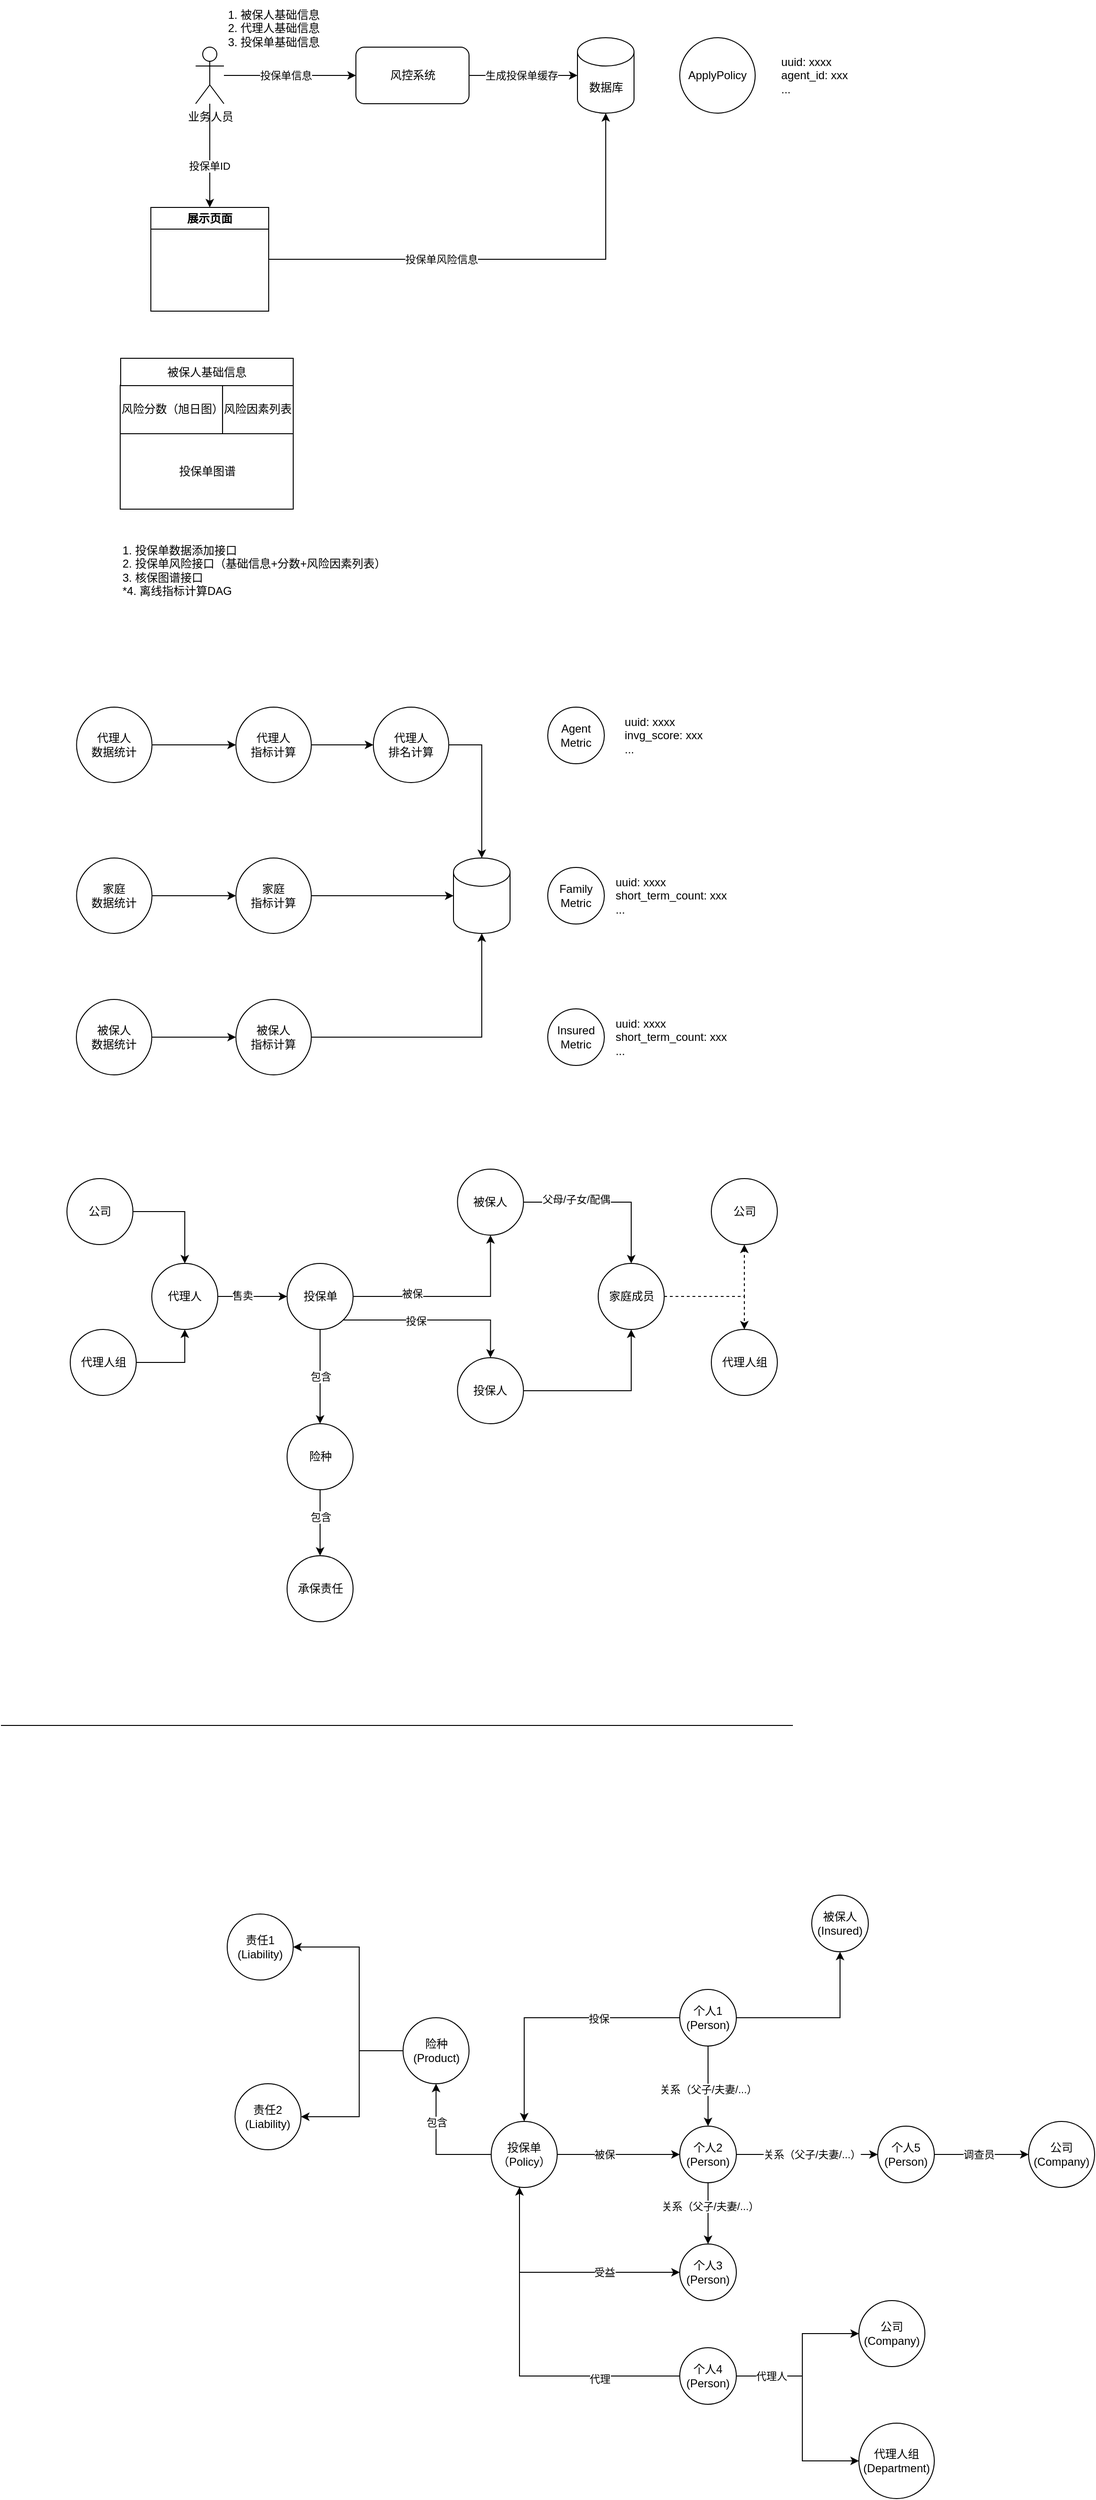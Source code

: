 <mxfile version="22.1.0" type="github">
  <diagram name="Page-1" id="D61PyfcK58h0UPg5Ae6O">
    <mxGraphModel dx="2074" dy="2250" grid="1" gridSize="10" guides="1" tooltips="1" connect="1" arrows="1" fold="1" page="1" pageScale="1" pageWidth="850" pageHeight="1100" math="0" shadow="0">
      <root>
        <mxCell id="0" />
        <mxCell id="1" parent="0" />
        <mxCell id="CutPcQzICrdOBgq3EssP-4" style="edgeStyle=orthogonalEdgeStyle;rounded=0;orthogonalLoop=1;jettySize=auto;html=1;" parent="1" source="CutPcQzICrdOBgq3EssP-1" target="CutPcQzICrdOBgq3EssP-2" edge="1">
          <mxGeometry relative="1" as="geometry" />
        </mxCell>
        <mxCell id="CutPcQzICrdOBgq3EssP-6" value="投保单信息" style="edgeLabel;html=1;align=center;verticalAlign=middle;resizable=0;points=[];" parent="CutPcQzICrdOBgq3EssP-4" vertex="1" connectable="0">
          <mxGeometry x="-0.329" relative="1" as="geometry">
            <mxPoint x="18" as="offset" />
          </mxGeometry>
        </mxCell>
        <mxCell id="CutPcQzICrdOBgq3EssP-11" style="edgeStyle=orthogonalEdgeStyle;rounded=0;orthogonalLoop=1;jettySize=auto;html=1;" parent="1" source="CutPcQzICrdOBgq3EssP-1" target="CutPcQzICrdOBgq3EssP-9" edge="1">
          <mxGeometry relative="1" as="geometry" />
        </mxCell>
        <mxCell id="CutPcQzICrdOBgq3EssP-13" value="投保单ID" style="edgeLabel;html=1;align=center;verticalAlign=middle;resizable=0;points=[];" parent="CutPcQzICrdOBgq3EssP-11" vertex="1" connectable="0">
          <mxGeometry x="0.173" y="-1" relative="1" as="geometry">
            <mxPoint y="1" as="offset" />
          </mxGeometry>
        </mxCell>
        <mxCell id="CutPcQzICrdOBgq3EssP-1" value="业务人员" style="shape=umlActor;verticalLabelPosition=bottom;verticalAlign=top;html=1;outlineConnect=0;" parent="1" vertex="1">
          <mxGeometry x="216.5" y="-960" width="30" height="60" as="geometry" />
        </mxCell>
        <mxCell id="CutPcQzICrdOBgq3EssP-5" style="edgeStyle=orthogonalEdgeStyle;rounded=0;orthogonalLoop=1;jettySize=auto;html=1;" parent="1" source="CutPcQzICrdOBgq3EssP-2" target="CutPcQzICrdOBgq3EssP-3" edge="1">
          <mxGeometry relative="1" as="geometry" />
        </mxCell>
        <mxCell id="CutPcQzICrdOBgq3EssP-7" value="生成投保单缓存" style="edgeLabel;html=1;align=center;verticalAlign=middle;resizable=0;points=[];" parent="CutPcQzICrdOBgq3EssP-5" vertex="1" connectable="0">
          <mxGeometry x="-0.478" relative="1" as="geometry">
            <mxPoint x="25" as="offset" />
          </mxGeometry>
        </mxCell>
        <mxCell id="CutPcQzICrdOBgq3EssP-2" value="风控系统" style="rounded=1;whiteSpace=wrap;html=1;" parent="1" vertex="1">
          <mxGeometry x="386.5" y="-960" width="120" height="60" as="geometry" />
        </mxCell>
        <mxCell id="CutPcQzICrdOBgq3EssP-3" value="数据库" style="shape=cylinder3;whiteSpace=wrap;html=1;boundedLbl=1;backgroundOutline=1;size=15;" parent="1" vertex="1">
          <mxGeometry x="621.5" y="-970" width="60" height="80" as="geometry" />
        </mxCell>
        <mxCell id="CutPcQzICrdOBgq3EssP-8" value="1. 被保人基础信息&lt;br&gt;&lt;div style=&quot;text-align: left;&quot;&gt;&lt;span style=&quot;background-color: initial;&quot;&gt;2. 代理人基础信息&lt;/span&gt;&lt;/div&gt;&lt;div style=&quot;text-align: left;&quot;&gt;&lt;span style=&quot;background-color: initial;&quot;&gt;3. 投保单基础信息&lt;/span&gt;&lt;/div&gt;" style="text;html=1;strokeColor=none;fillColor=none;align=center;verticalAlign=middle;whiteSpace=wrap;rounded=0;" parent="1" vertex="1">
          <mxGeometry x="238.82" y="-1010" width="120.79" height="60" as="geometry" />
        </mxCell>
        <mxCell id="CutPcQzICrdOBgq3EssP-9" value="展示页面" style="swimlane;whiteSpace=wrap;html=1;" parent="1" vertex="1">
          <mxGeometry x="169" y="-790" width="125" height="110" as="geometry" />
        </mxCell>
        <mxCell id="CutPcQzICrdOBgq3EssP-12" style="edgeStyle=orthogonalEdgeStyle;rounded=0;orthogonalLoop=1;jettySize=auto;html=1;entryX=0.5;entryY=1;entryDx=0;entryDy=0;entryPerimeter=0;" parent="1" source="CutPcQzICrdOBgq3EssP-9" target="CutPcQzICrdOBgq3EssP-3" edge="1">
          <mxGeometry relative="1" as="geometry" />
        </mxCell>
        <mxCell id="CutPcQzICrdOBgq3EssP-14" value="投保单风险信息" style="edgeLabel;html=1;align=center;verticalAlign=middle;resizable=0;points=[];" parent="CutPcQzICrdOBgq3EssP-12" vertex="1" connectable="0">
          <mxGeometry x="-0.44" relative="1" as="geometry">
            <mxPoint x="39" as="offset" />
          </mxGeometry>
        </mxCell>
        <mxCell id="CutPcQzICrdOBgq3EssP-22" value="1. 投保单数据添加接口&lt;br&gt;2. 投保单风险接口（基础信息+分数+风险因素列表）&lt;br&gt;3. 核保图谱接口&lt;br&gt;*4. 离线指标计算DAG" style="text;html=1;strokeColor=none;fillColor=none;align=left;verticalAlign=middle;whiteSpace=wrap;rounded=0;" parent="1" vertex="1">
          <mxGeometry x="136.5" y="-440" width="313.5" height="70" as="geometry" />
        </mxCell>
        <mxCell id="CutPcQzICrdOBgq3EssP-17" value="风险分数（旭日图）" style="rounded=0;whiteSpace=wrap;html=1;" parent="1" vertex="1">
          <mxGeometry x="136.5" y="-601.43" width="108.571" height="51.429" as="geometry" />
        </mxCell>
        <mxCell id="CutPcQzICrdOBgq3EssP-18" value="风险因素列表" style="rounded=0;whiteSpace=wrap;html=1;" parent="1" vertex="1">
          <mxGeometry x="245.07" y="-601.43" width="74.93" height="51.43" as="geometry" />
        </mxCell>
        <mxCell id="CutPcQzICrdOBgq3EssP-19" value="投保单图谱" style="rounded=0;whiteSpace=wrap;html=1;" parent="1" vertex="1">
          <mxGeometry x="136.5" y="-550" width="183.5" height="80" as="geometry" />
        </mxCell>
        <mxCell id="CutPcQzICrdOBgq3EssP-23" value="被保人基础信息" style="rounded=0;whiteSpace=wrap;html=1;" parent="1" vertex="1">
          <mxGeometry x="137" y="-630" width="183" height="29" as="geometry" />
        </mxCell>
        <mxCell id="CutPcQzICrdOBgq3EssP-30" style="edgeStyle=orthogonalEdgeStyle;rounded=0;orthogonalLoop=1;jettySize=auto;html=1;" parent="1" source="CutPcQzICrdOBgq3EssP-24" target="CutPcQzICrdOBgq3EssP-27" edge="1">
          <mxGeometry relative="1" as="geometry" />
        </mxCell>
        <mxCell id="CutPcQzICrdOBgq3EssP-24" value="代理人&lt;br&gt;数据统计" style="ellipse;whiteSpace=wrap;html=1;aspect=fixed;" parent="1" vertex="1">
          <mxGeometry x="90.21" y="-260" width="80" height="80" as="geometry" />
        </mxCell>
        <mxCell id="CutPcQzICrdOBgq3EssP-31" style="edgeStyle=orthogonalEdgeStyle;rounded=0;orthogonalLoop=1;jettySize=auto;html=1;entryX=0;entryY=0.5;entryDx=0;entryDy=0;" parent="1" source="CutPcQzICrdOBgq3EssP-25" target="CutPcQzICrdOBgq3EssP-28" edge="1">
          <mxGeometry relative="1" as="geometry" />
        </mxCell>
        <mxCell id="CutPcQzICrdOBgq3EssP-25" value="家庭&lt;br&gt;数据统计" style="ellipse;whiteSpace=wrap;html=1;aspect=fixed;" parent="1" vertex="1">
          <mxGeometry x="90.21" y="-100" width="80" height="80" as="geometry" />
        </mxCell>
        <mxCell id="CutPcQzICrdOBgq3EssP-32" style="edgeStyle=orthogonalEdgeStyle;rounded=0;orthogonalLoop=1;jettySize=auto;html=1;entryX=0;entryY=0.5;entryDx=0;entryDy=0;" parent="1" source="CutPcQzICrdOBgq3EssP-26" target="CutPcQzICrdOBgq3EssP-29" edge="1">
          <mxGeometry relative="1" as="geometry" />
        </mxCell>
        <mxCell id="CutPcQzICrdOBgq3EssP-26" value="被保人&lt;br&gt;数据统计" style="ellipse;whiteSpace=wrap;html=1;aspect=fixed;" parent="1" vertex="1">
          <mxGeometry x="90.0" y="50" width="80" height="80" as="geometry" />
        </mxCell>
        <mxCell id="CutPcQzICrdOBgq3EssP-34" style="edgeStyle=orthogonalEdgeStyle;rounded=0;orthogonalLoop=1;jettySize=auto;html=1;entryX=0;entryY=0.5;entryDx=0;entryDy=0;" parent="1" source="CutPcQzICrdOBgq3EssP-27" target="CutPcQzICrdOBgq3EssP-33" edge="1">
          <mxGeometry relative="1" as="geometry" />
        </mxCell>
        <mxCell id="CutPcQzICrdOBgq3EssP-27" value="代理人&lt;br&gt;指标计算" style="ellipse;whiteSpace=wrap;html=1;aspect=fixed;" parent="1" vertex="1">
          <mxGeometry x="259.21" y="-260" width="80" height="80" as="geometry" />
        </mxCell>
        <mxCell id="CutPcQzICrdOBgq3EssP-37" style="edgeStyle=orthogonalEdgeStyle;rounded=0;orthogonalLoop=1;jettySize=auto;html=1;" parent="1" source="CutPcQzICrdOBgq3EssP-28" target="CutPcQzICrdOBgq3EssP-35" edge="1">
          <mxGeometry relative="1" as="geometry" />
        </mxCell>
        <mxCell id="CutPcQzICrdOBgq3EssP-28" value="家庭&lt;br&gt;指标计算" style="ellipse;whiteSpace=wrap;html=1;aspect=fixed;" parent="1" vertex="1">
          <mxGeometry x="259.21" y="-100" width="80" height="80" as="geometry" />
        </mxCell>
        <mxCell id="CutPcQzICrdOBgq3EssP-29" value="被保人&lt;br&gt;指标计算" style="ellipse;whiteSpace=wrap;html=1;aspect=fixed;" parent="1" vertex="1">
          <mxGeometry x="259.21" y="50" width="80" height="80" as="geometry" />
        </mxCell>
        <mxCell id="CutPcQzICrdOBgq3EssP-33" value="代理人&lt;br&gt;排名计算" style="ellipse;whiteSpace=wrap;html=1;aspect=fixed;" parent="1" vertex="1">
          <mxGeometry x="405" y="-260" width="80" height="80" as="geometry" />
        </mxCell>
        <mxCell id="CutPcQzICrdOBgq3EssP-35" value="" style="shape=cylinder3;whiteSpace=wrap;html=1;boundedLbl=1;backgroundOutline=1;size=15;" parent="1" vertex="1">
          <mxGeometry x="490" y="-100" width="60" height="80" as="geometry" />
        </mxCell>
        <mxCell id="CutPcQzICrdOBgq3EssP-36" style="edgeStyle=orthogonalEdgeStyle;rounded=0;orthogonalLoop=1;jettySize=auto;html=1;entryX=0.5;entryY=0;entryDx=0;entryDy=0;entryPerimeter=0;" parent="1" source="CutPcQzICrdOBgq3EssP-33" target="CutPcQzICrdOBgq3EssP-35" edge="1">
          <mxGeometry relative="1" as="geometry" />
        </mxCell>
        <mxCell id="CutPcQzICrdOBgq3EssP-38" style="edgeStyle=orthogonalEdgeStyle;rounded=0;orthogonalLoop=1;jettySize=auto;html=1;entryX=0.5;entryY=1;entryDx=0;entryDy=0;entryPerimeter=0;" parent="1" source="CutPcQzICrdOBgq3EssP-29" target="CutPcQzICrdOBgq3EssP-35" edge="1">
          <mxGeometry relative="1" as="geometry" />
        </mxCell>
        <mxCell id="CutPcQzICrdOBgq3EssP-41" value="" style="group" parent="1" vertex="1" connectable="0">
          <mxGeometry x="590" y="-260" width="171.5" height="60" as="geometry" />
        </mxCell>
        <mxCell id="CutPcQzICrdOBgq3EssP-39" value="Agent&lt;br&gt;Metric" style="ellipse;whiteSpace=wrap;html=1;aspect=fixed;" parent="CutPcQzICrdOBgq3EssP-41" vertex="1">
          <mxGeometry width="60" height="60" as="geometry" />
        </mxCell>
        <mxCell id="CutPcQzICrdOBgq3EssP-40" value="&lt;div style=&quot;text-align: left;&quot;&gt;&lt;span style=&quot;background-color: initial;&quot;&gt;uuid: xxxx&lt;/span&gt;&lt;/div&gt;&lt;div style=&quot;text-align: left;&quot;&gt;&lt;span style=&quot;background-color: initial;&quot;&gt;invg_score: xxx&lt;/span&gt;&lt;/div&gt;&lt;div style=&quot;text-align: left;&quot;&gt;&lt;span style=&quot;background-color: initial;&quot;&gt;...&lt;/span&gt;&lt;/div&gt;" style="text;html=1;strokeColor=none;fillColor=none;align=center;verticalAlign=middle;whiteSpace=wrap;rounded=0;" parent="CutPcQzICrdOBgq3EssP-41" vertex="1">
          <mxGeometry x="73.5" y="15" width="98" height="30" as="geometry" />
        </mxCell>
        <mxCell id="CutPcQzICrdOBgq3EssP-42" value="" style="group" parent="1" vertex="1" connectable="0">
          <mxGeometry x="590" y="-90" width="220" height="60" as="geometry" />
        </mxCell>
        <mxCell id="CutPcQzICrdOBgq3EssP-43" value="Family&lt;br&gt;Metric" style="ellipse;whiteSpace=wrap;html=1;aspect=fixed;" parent="CutPcQzICrdOBgq3EssP-42" vertex="1">
          <mxGeometry width="60" height="60" as="geometry" />
        </mxCell>
        <mxCell id="CutPcQzICrdOBgq3EssP-44" value="&lt;div style=&quot;text-align: left;&quot;&gt;&lt;span style=&quot;background-color: initial;&quot;&gt;uuid: xxxx&lt;/span&gt;&lt;/div&gt;&lt;div style=&quot;text-align: left;&quot;&gt;&lt;span style=&quot;background-color: initial;&quot;&gt;short_term_count: xxx&lt;/span&gt;&lt;/div&gt;&lt;div style=&quot;text-align: left;&quot;&gt;&lt;span style=&quot;background-color: initial;&quot;&gt;...&lt;/span&gt;&lt;/div&gt;" style="text;html=1;strokeColor=none;fillColor=none;align=center;verticalAlign=middle;whiteSpace=wrap;rounded=0;" parent="CutPcQzICrdOBgq3EssP-42" vertex="1">
          <mxGeometry x="68.496" y="15" width="125.714" height="30" as="geometry" />
        </mxCell>
        <mxCell id="CutPcQzICrdOBgq3EssP-46" value="" style="group" parent="1" vertex="1" connectable="0">
          <mxGeometry x="590" y="60" width="220" height="60" as="geometry" />
        </mxCell>
        <mxCell id="CutPcQzICrdOBgq3EssP-47" value="Insured&lt;br&gt;Metric" style="ellipse;whiteSpace=wrap;html=1;aspect=fixed;" parent="CutPcQzICrdOBgq3EssP-46" vertex="1">
          <mxGeometry width="60" height="60" as="geometry" />
        </mxCell>
        <mxCell id="CutPcQzICrdOBgq3EssP-48" value="&lt;div style=&quot;text-align: left;&quot;&gt;&lt;span style=&quot;background-color: initial;&quot;&gt;uuid: xxxx&lt;/span&gt;&lt;/div&gt;&lt;div style=&quot;text-align: left;&quot;&gt;&lt;span style=&quot;background-color: initial;&quot;&gt;short_term_count: xxx&lt;/span&gt;&lt;/div&gt;&lt;div style=&quot;text-align: left;&quot;&gt;&lt;span style=&quot;background-color: initial;&quot;&gt;...&lt;/span&gt;&lt;/div&gt;" style="text;html=1;strokeColor=none;fillColor=none;align=center;verticalAlign=middle;whiteSpace=wrap;rounded=0;" parent="CutPcQzICrdOBgq3EssP-46" vertex="1">
          <mxGeometry x="68.496" y="15" width="125.714" height="30" as="geometry" />
        </mxCell>
        <mxCell id="CutPcQzICrdOBgq3EssP-49" value="" style="group" parent="1" vertex="1" connectable="0">
          <mxGeometry x="750" y="-950" width="171.5" height="60" as="geometry" />
        </mxCell>
        <mxCell id="CutPcQzICrdOBgq3EssP-50" value="ApplyPolicy" style="ellipse;whiteSpace=wrap;html=1;aspect=fixed;" parent="CutPcQzICrdOBgq3EssP-49" vertex="1">
          <mxGeometry x="-20" y="-20" width="80" height="80" as="geometry" />
        </mxCell>
        <mxCell id="CutPcQzICrdOBgq3EssP-51" value="&lt;div style=&quot;text-align: left;&quot;&gt;&lt;span style=&quot;background-color: initial;&quot;&gt;uuid: xxxx&lt;/span&gt;&lt;/div&gt;&lt;div style=&quot;text-align: left;&quot;&gt;&lt;span style=&quot;background-color: initial;&quot;&gt;agent_id: xxx&lt;/span&gt;&lt;/div&gt;&lt;div style=&quot;text-align: left;&quot;&gt;&lt;span style=&quot;background-color: initial;&quot;&gt;...&lt;/span&gt;&lt;/div&gt;" style="text;html=1;strokeColor=none;fillColor=none;align=center;verticalAlign=middle;whiteSpace=wrap;rounded=0;" parent="CutPcQzICrdOBgq3EssP-49" vertex="1">
          <mxGeometry x="73.5" y="5" width="98" height="30" as="geometry" />
        </mxCell>
        <mxCell id="40ppi2U5x2NpT91st2qv-13" style="edgeStyle=orthogonalEdgeStyle;rounded=0;orthogonalLoop=1;jettySize=auto;html=1;" parent="1" source="40ppi2U5x2NpT91st2qv-1" target="40ppi2U5x2NpT91st2qv-2" edge="1">
          <mxGeometry relative="1" as="geometry" />
        </mxCell>
        <mxCell id="YGsz35yIP1S0iWEz8hBN-5" value="被保" style="edgeLabel;html=1;align=center;verticalAlign=middle;resizable=0;points=[];" vertex="1" connectable="0" parent="40ppi2U5x2NpT91st2qv-13">
          <mxGeometry x="-0.407" y="3" relative="1" as="geometry">
            <mxPoint as="offset" />
          </mxGeometry>
        </mxCell>
        <mxCell id="40ppi2U5x2NpT91st2qv-14" style="edgeStyle=orthogonalEdgeStyle;rounded=0;orthogonalLoop=1;jettySize=auto;html=1;entryX=0.5;entryY=0;entryDx=0;entryDy=0;endArrow=classic;endFill=1;startArrow=none;startFill=0;" parent="1" source="40ppi2U5x2NpT91st2qv-1" target="40ppi2U5x2NpT91st2qv-3" edge="1">
          <mxGeometry relative="1" as="geometry">
            <Array as="points">
              <mxPoint x="529" y="390" />
            </Array>
          </mxGeometry>
        </mxCell>
        <mxCell id="YGsz35yIP1S0iWEz8hBN-4" value="投保" style="edgeLabel;html=1;align=center;verticalAlign=middle;resizable=0;points=[];" vertex="1" connectable="0" parent="40ppi2U5x2NpT91st2qv-14">
          <mxGeometry x="0.202" y="-1" relative="1" as="geometry">
            <mxPoint x="-41" as="offset" />
          </mxGeometry>
        </mxCell>
        <mxCell id="40ppi2U5x2NpT91st2qv-17" value="包含" style="edgeStyle=orthogonalEdgeStyle;rounded=0;orthogonalLoop=1;jettySize=auto;html=1;" parent="1" source="40ppi2U5x2NpT91st2qv-1" target="40ppi2U5x2NpT91st2qv-6" edge="1">
          <mxGeometry relative="1" as="geometry" />
        </mxCell>
        <mxCell id="40ppi2U5x2NpT91st2qv-1" value="投保单" style="ellipse;whiteSpace=wrap;html=1;aspect=fixed;" parent="1" vertex="1">
          <mxGeometry x="313.5" y="330" width="70" height="70" as="geometry" />
        </mxCell>
        <mxCell id="40ppi2U5x2NpT91st2qv-15" style="edgeStyle=orthogonalEdgeStyle;rounded=0;orthogonalLoop=1;jettySize=auto;html=1;" parent="1" source="40ppi2U5x2NpT91st2qv-2" target="40ppi2U5x2NpT91st2qv-4" edge="1">
          <mxGeometry relative="1" as="geometry" />
        </mxCell>
        <mxCell id="YGsz35yIP1S0iWEz8hBN-2" value="父母/子女/配偶" style="edgeLabel;html=1;align=center;verticalAlign=middle;resizable=0;points=[];" vertex="1" connectable="0" parent="40ppi2U5x2NpT91st2qv-15">
          <mxGeometry x="-0.389" y="3" relative="1" as="geometry">
            <mxPoint as="offset" />
          </mxGeometry>
        </mxCell>
        <mxCell id="40ppi2U5x2NpT91st2qv-2" value="被保人" style="ellipse;whiteSpace=wrap;html=1;aspect=fixed;" parent="1" vertex="1">
          <mxGeometry x="494.25" y="230" width="70" height="70" as="geometry" />
        </mxCell>
        <mxCell id="40ppi2U5x2NpT91st2qv-16" style="edgeStyle=orthogonalEdgeStyle;rounded=0;orthogonalLoop=1;jettySize=auto;html=1;entryX=0.5;entryY=1;entryDx=0;entryDy=0;" parent="1" source="40ppi2U5x2NpT91st2qv-3" target="40ppi2U5x2NpT91st2qv-4" edge="1">
          <mxGeometry relative="1" as="geometry" />
        </mxCell>
        <mxCell id="40ppi2U5x2NpT91st2qv-3" value="投保人" style="ellipse;whiteSpace=wrap;html=1;aspect=fixed;" parent="1" vertex="1">
          <mxGeometry x="494.25" y="430" width="70" height="70" as="geometry" />
        </mxCell>
        <mxCell id="YGsz35yIP1S0iWEz8hBN-9" style="edgeStyle=orthogonalEdgeStyle;rounded=0;orthogonalLoop=1;jettySize=auto;html=1;dashed=1;" edge="1" parent="1" source="40ppi2U5x2NpT91st2qv-4" target="YGsz35yIP1S0iWEz8hBN-7">
          <mxGeometry relative="1" as="geometry" />
        </mxCell>
        <mxCell id="YGsz35yIP1S0iWEz8hBN-10" style="edgeStyle=orthogonalEdgeStyle;rounded=0;orthogonalLoop=1;jettySize=auto;html=1;entryX=0.5;entryY=0;entryDx=0;entryDy=0;dashed=1;" edge="1" parent="1" source="40ppi2U5x2NpT91st2qv-4" target="YGsz35yIP1S0iWEz8hBN-8">
          <mxGeometry relative="1" as="geometry" />
        </mxCell>
        <mxCell id="40ppi2U5x2NpT91st2qv-4" value="家庭成员" style="ellipse;whiteSpace=wrap;html=1;aspect=fixed;" parent="1" vertex="1">
          <mxGeometry x="643.5" y="330" width="70" height="70" as="geometry" />
        </mxCell>
        <mxCell id="40ppi2U5x2NpT91st2qv-12" style="edgeStyle=orthogonalEdgeStyle;rounded=0;orthogonalLoop=1;jettySize=auto;html=1;entryX=0;entryY=0.5;entryDx=0;entryDy=0;" parent="1" source="40ppi2U5x2NpT91st2qv-5" target="40ppi2U5x2NpT91st2qv-1" edge="1">
          <mxGeometry relative="1" as="geometry" />
        </mxCell>
        <mxCell id="YGsz35yIP1S0iWEz8hBN-1" value="售卖" style="edgeLabel;html=1;align=center;verticalAlign=middle;resizable=0;points=[];" vertex="1" connectable="0" parent="40ppi2U5x2NpT91st2qv-12">
          <mxGeometry x="-0.292" y="1" relative="1" as="geometry">
            <mxPoint as="offset" />
          </mxGeometry>
        </mxCell>
        <mxCell id="40ppi2U5x2NpT91st2qv-5" value="代理人" style="ellipse;whiteSpace=wrap;html=1;aspect=fixed;" parent="1" vertex="1">
          <mxGeometry x="170" y="330" width="70" height="70" as="geometry" />
        </mxCell>
        <mxCell id="40ppi2U5x2NpT91st2qv-19" style="edgeStyle=orthogonalEdgeStyle;rounded=0;orthogonalLoop=1;jettySize=auto;html=1;entryX=0.5;entryY=0;entryDx=0;entryDy=0;" parent="1" source="40ppi2U5x2NpT91st2qv-6" target="40ppi2U5x2NpT91st2qv-18" edge="1">
          <mxGeometry relative="1" as="geometry" />
        </mxCell>
        <mxCell id="YGsz35yIP1S0iWEz8hBN-6" value="包含" style="edgeLabel;html=1;align=center;verticalAlign=middle;resizable=0;points=[];" vertex="1" connectable="0" parent="40ppi2U5x2NpT91st2qv-19">
          <mxGeometry x="-0.171" relative="1" as="geometry">
            <mxPoint as="offset" />
          </mxGeometry>
        </mxCell>
        <mxCell id="40ppi2U5x2NpT91st2qv-6" value="险种" style="ellipse;whiteSpace=wrap;html=1;aspect=fixed;" parent="1" vertex="1">
          <mxGeometry x="313.5" y="500" width="70" height="70" as="geometry" />
        </mxCell>
        <mxCell id="40ppi2U5x2NpT91st2qv-10" style="edgeStyle=orthogonalEdgeStyle;rounded=0;orthogonalLoop=1;jettySize=auto;html=1;entryX=0.5;entryY=0;entryDx=0;entryDy=0;" parent="1" source="40ppi2U5x2NpT91st2qv-8" target="40ppi2U5x2NpT91st2qv-5" edge="1">
          <mxGeometry relative="1" as="geometry" />
        </mxCell>
        <mxCell id="40ppi2U5x2NpT91st2qv-8" value="公司" style="ellipse;whiteSpace=wrap;html=1;aspect=fixed;" parent="1" vertex="1">
          <mxGeometry x="80" y="240" width="70" height="70" as="geometry" />
        </mxCell>
        <mxCell id="40ppi2U5x2NpT91st2qv-11" style="edgeStyle=orthogonalEdgeStyle;rounded=0;orthogonalLoop=1;jettySize=auto;html=1;entryX=0.5;entryY=1;entryDx=0;entryDy=0;" parent="1" source="40ppi2U5x2NpT91st2qv-9" target="40ppi2U5x2NpT91st2qv-5" edge="1">
          <mxGeometry relative="1" as="geometry" />
        </mxCell>
        <mxCell id="40ppi2U5x2NpT91st2qv-9" value="代理人组" style="ellipse;whiteSpace=wrap;html=1;aspect=fixed;" parent="1" vertex="1">
          <mxGeometry x="83.5" y="400" width="70" height="70" as="geometry" />
        </mxCell>
        <mxCell id="40ppi2U5x2NpT91st2qv-18" value="承保责任" style="ellipse;whiteSpace=wrap;html=1;aspect=fixed;" parent="1" vertex="1">
          <mxGeometry x="313.5" y="640" width="70" height="70" as="geometry" />
        </mxCell>
        <mxCell id="cPBy27_84jMsPGYw7Nv2-5" style="edgeStyle=orthogonalEdgeStyle;rounded=0;orthogonalLoop=1;jettySize=auto;html=1;entryX=0.5;entryY=1;entryDx=0;entryDy=0;" parent="1" source="cPBy27_84jMsPGYw7Nv2-1" target="cPBy27_84jMsPGYw7Nv2-4" edge="1">
          <mxGeometry relative="1" as="geometry" />
        </mxCell>
        <mxCell id="cPBy27_84jMsPGYw7Nv2-6" value="包含" style="edgeLabel;html=1;align=center;verticalAlign=middle;resizable=0;points=[];" parent="cPBy27_84jMsPGYw7Nv2-5" vertex="1" connectable="0">
          <mxGeometry x="0.239" relative="1" as="geometry">
            <mxPoint y="-10" as="offset" />
          </mxGeometry>
        </mxCell>
        <mxCell id="cPBy27_84jMsPGYw7Nv2-14" style="edgeStyle=orthogonalEdgeStyle;rounded=0;orthogonalLoop=1;jettySize=auto;html=1;" parent="1" source="cPBy27_84jMsPGYw7Nv2-1" target="cPBy27_84jMsPGYw7Nv2-10" edge="1">
          <mxGeometry relative="1" as="geometry" />
        </mxCell>
        <mxCell id="cPBy27_84jMsPGYw7Nv2-15" value="被保" style="edgeLabel;html=1;align=center;verticalAlign=middle;resizable=0;points=[];" parent="cPBy27_84jMsPGYw7Nv2-14" vertex="1" connectable="0">
          <mxGeometry x="-0.077" y="-3" relative="1" as="geometry">
            <mxPoint x="-10" y="-3" as="offset" />
          </mxGeometry>
        </mxCell>
        <mxCell id="cPBy27_84jMsPGYw7Nv2-18" style="edgeStyle=orthogonalEdgeStyle;rounded=0;orthogonalLoop=1;jettySize=auto;html=1;" parent="1" source="cPBy27_84jMsPGYw7Nv2-1" target="cPBy27_84jMsPGYw7Nv2-17" edge="1">
          <mxGeometry relative="1" as="geometry">
            <Array as="points">
              <mxPoint x="560" y="1400" />
            </Array>
          </mxGeometry>
        </mxCell>
        <mxCell id="cPBy27_84jMsPGYw7Nv2-19" value="受益" style="edgeLabel;html=1;align=center;verticalAlign=middle;resizable=0;points=[];" parent="cPBy27_84jMsPGYw7Nv2-18" vertex="1" connectable="0">
          <mxGeometry x="0.516" relative="1" as="geometry">
            <mxPoint x="-17" as="offset" />
          </mxGeometry>
        </mxCell>
        <mxCell id="cPBy27_84jMsPGYw7Nv2-1" value="投保单&lt;br&gt;（Policy）" style="ellipse;whiteSpace=wrap;html=1;aspect=fixed;" parent="1" vertex="1">
          <mxGeometry x="530" y="1240" width="70" height="70" as="geometry" />
        </mxCell>
        <mxCell id="cPBy27_84jMsPGYw7Nv2-2" value="" style="endArrow=none;html=1;rounded=0;" parent="1" edge="1">
          <mxGeometry width="50" height="50" relative="1" as="geometry">
            <mxPoint x="10" y="820" as="sourcePoint" />
            <mxPoint x="850" y="820" as="targetPoint" />
          </mxGeometry>
        </mxCell>
        <mxCell id="cPBy27_84jMsPGYw7Nv2-23" style="edgeStyle=orthogonalEdgeStyle;rounded=0;orthogonalLoop=1;jettySize=auto;html=1;entryX=1;entryY=0.5;entryDx=0;entryDy=0;" parent="1" source="cPBy27_84jMsPGYw7Nv2-4" target="cPBy27_84jMsPGYw7Nv2-21" edge="1">
          <mxGeometry relative="1" as="geometry">
            <Array as="points">
              <mxPoint x="390" y="1165" />
              <mxPoint x="390" y="1055" />
            </Array>
          </mxGeometry>
        </mxCell>
        <mxCell id="cPBy27_84jMsPGYw7Nv2-24" style="edgeStyle=orthogonalEdgeStyle;rounded=0;orthogonalLoop=1;jettySize=auto;html=1;" parent="1" source="cPBy27_84jMsPGYw7Nv2-4" target="cPBy27_84jMsPGYw7Nv2-22" edge="1">
          <mxGeometry relative="1" as="geometry">
            <Array as="points">
              <mxPoint x="390" y="1165" />
              <mxPoint x="390" y="1235" />
            </Array>
          </mxGeometry>
        </mxCell>
        <mxCell id="cPBy27_84jMsPGYw7Nv2-4" value="险种&lt;br&gt;(Product)" style="ellipse;whiteSpace=wrap;html=1;aspect=fixed;" parent="1" vertex="1">
          <mxGeometry x="436.5" y="1130" width="70" height="70" as="geometry" />
        </mxCell>
        <mxCell id="cPBy27_84jMsPGYw7Nv2-12" style="edgeStyle=orthogonalEdgeStyle;rounded=0;orthogonalLoop=1;jettySize=auto;html=1;" parent="1" source="cPBy27_84jMsPGYw7Nv2-9" target="cPBy27_84jMsPGYw7Nv2-1" edge="1">
          <mxGeometry relative="1" as="geometry" />
        </mxCell>
        <mxCell id="cPBy27_84jMsPGYw7Nv2-13" value="投保" style="edgeLabel;html=1;align=center;verticalAlign=middle;resizable=0;points=[];" parent="cPBy27_84jMsPGYw7Nv2-12" vertex="1" connectable="0">
          <mxGeometry x="-0.374" y="1" relative="1" as="geometry">
            <mxPoint as="offset" />
          </mxGeometry>
        </mxCell>
        <mxCell id="cPBy27_84jMsPGYw7Nv2-25" style="edgeStyle=orthogonalEdgeStyle;rounded=0;orthogonalLoop=1;jettySize=auto;html=1;entryX=0.5;entryY=0;entryDx=0;entryDy=0;" parent="1" source="cPBy27_84jMsPGYw7Nv2-9" target="cPBy27_84jMsPGYw7Nv2-10" edge="1">
          <mxGeometry relative="1" as="geometry" />
        </mxCell>
        <mxCell id="cPBy27_84jMsPGYw7Nv2-26" value="关系（父子/夫妻/...）" style="edgeLabel;html=1;align=center;verticalAlign=middle;resizable=0;points=[];" parent="cPBy27_84jMsPGYw7Nv2-25" vertex="1" connectable="0">
          <mxGeometry x="0.082" relative="1" as="geometry">
            <mxPoint as="offset" />
          </mxGeometry>
        </mxCell>
        <mxCell id="UGKIJj4-Mh_hCb-AXwKf-15" style="edgeStyle=orthogonalEdgeStyle;rounded=0;orthogonalLoop=1;jettySize=auto;html=1;" parent="1" source="cPBy27_84jMsPGYw7Nv2-9" target="UGKIJj4-Mh_hCb-AXwKf-14" edge="1">
          <mxGeometry relative="1" as="geometry" />
        </mxCell>
        <mxCell id="cPBy27_84jMsPGYw7Nv2-9" value="个人1&lt;br&gt;(Person)" style="ellipse;whiteSpace=wrap;html=1;aspect=fixed;" parent="1" vertex="1">
          <mxGeometry x="730" y="1100" width="60" height="60" as="geometry" />
        </mxCell>
        <mxCell id="cPBy27_84jMsPGYw7Nv2-27" style="edgeStyle=orthogonalEdgeStyle;rounded=0;orthogonalLoop=1;jettySize=auto;html=1;entryX=0.5;entryY=0;entryDx=0;entryDy=0;" parent="1" source="cPBy27_84jMsPGYw7Nv2-10" target="cPBy27_84jMsPGYw7Nv2-17" edge="1">
          <mxGeometry relative="1" as="geometry" />
        </mxCell>
        <mxCell id="UGKIJj4-Mh_hCb-AXwKf-2" style="edgeStyle=orthogonalEdgeStyle;rounded=0;orthogonalLoop=1;jettySize=auto;html=1;entryX=0;entryY=0.5;entryDx=0;entryDy=0;" parent="1" source="cPBy27_84jMsPGYw7Nv2-10" target="UGKIJj4-Mh_hCb-AXwKf-1" edge="1">
          <mxGeometry relative="1" as="geometry" />
        </mxCell>
        <mxCell id="cPBy27_84jMsPGYw7Nv2-10" value="个人2&lt;br&gt;(Person)" style="ellipse;whiteSpace=wrap;html=1;aspect=fixed;" parent="1" vertex="1">
          <mxGeometry x="730" y="1245" width="60" height="60" as="geometry" />
        </mxCell>
        <mxCell id="cPBy27_84jMsPGYw7Nv2-29" style="edgeStyle=orthogonalEdgeStyle;rounded=0;orthogonalLoop=1;jettySize=auto;html=1;" parent="1" source="cPBy27_84jMsPGYw7Nv2-11" target="cPBy27_84jMsPGYw7Nv2-1" edge="1">
          <mxGeometry relative="1" as="geometry">
            <Array as="points">
              <mxPoint x="560" y="1510" />
            </Array>
          </mxGeometry>
        </mxCell>
        <mxCell id="cPBy27_84jMsPGYw7Nv2-30" value="代理" style="edgeLabel;html=1;align=center;verticalAlign=middle;resizable=0;points=[];" parent="cPBy27_84jMsPGYw7Nv2-29" vertex="1" connectable="0">
          <mxGeometry x="-0.537" y="3" relative="1" as="geometry">
            <mxPoint as="offset" />
          </mxGeometry>
        </mxCell>
        <mxCell id="UGKIJj4-Mh_hCb-AXwKf-8" style="edgeStyle=orthogonalEdgeStyle;rounded=0;orthogonalLoop=1;jettySize=auto;html=1;" parent="1" source="cPBy27_84jMsPGYw7Nv2-11" target="UGKIJj4-Mh_hCb-AXwKf-6" edge="1">
          <mxGeometry relative="1" as="geometry">
            <Array as="points">
              <mxPoint x="860" y="1510" />
              <mxPoint x="860" y="1465" />
            </Array>
          </mxGeometry>
        </mxCell>
        <mxCell id="UGKIJj4-Mh_hCb-AXwKf-9" style="edgeStyle=orthogonalEdgeStyle;rounded=0;orthogonalLoop=1;jettySize=auto;html=1;entryX=0;entryY=0.5;entryDx=0;entryDy=0;" parent="1" source="cPBy27_84jMsPGYw7Nv2-11" target="UGKIJj4-Mh_hCb-AXwKf-7" edge="1">
          <mxGeometry relative="1" as="geometry">
            <Array as="points">
              <mxPoint x="860" y="1510" />
              <mxPoint x="860" y="1600" />
              <mxPoint x="910" y="1600" />
            </Array>
          </mxGeometry>
        </mxCell>
        <mxCell id="UGKIJj4-Mh_hCb-AXwKf-10" value="代理人" style="edgeLabel;html=1;align=center;verticalAlign=middle;resizable=0;points=[];" parent="UGKIJj4-Mh_hCb-AXwKf-9" vertex="1" connectable="0">
          <mxGeometry x="-0.844" y="5" relative="1" as="geometry">
            <mxPoint x="20" y="5" as="offset" />
          </mxGeometry>
        </mxCell>
        <mxCell id="cPBy27_84jMsPGYw7Nv2-11" value="个人4&lt;br&gt;(Person)" style="ellipse;whiteSpace=wrap;html=1;aspect=fixed;" parent="1" vertex="1">
          <mxGeometry x="730" y="1480" width="60" height="60" as="geometry" />
        </mxCell>
        <mxCell id="cPBy27_84jMsPGYw7Nv2-17" value="个人3&lt;br&gt;(Person)" style="ellipse;whiteSpace=wrap;html=1;aspect=fixed;" parent="1" vertex="1">
          <mxGeometry x="730" y="1370" width="60" height="60" as="geometry" />
        </mxCell>
        <mxCell id="cPBy27_84jMsPGYw7Nv2-21" value="责任1&lt;br&gt;(Liability)" style="ellipse;whiteSpace=wrap;html=1;aspect=fixed;" parent="1" vertex="1">
          <mxGeometry x="250" y="1020" width="70" height="70" as="geometry" />
        </mxCell>
        <mxCell id="cPBy27_84jMsPGYw7Nv2-22" value="责任2&lt;br&gt;(Liability)" style="ellipse;whiteSpace=wrap;html=1;aspect=fixed;" parent="1" vertex="1">
          <mxGeometry x="258.25" y="1200" width="70" height="70" as="geometry" />
        </mxCell>
        <mxCell id="cPBy27_84jMsPGYw7Nv2-28" value="关系（父子/夫妻/...）" style="edgeLabel;html=1;align=center;verticalAlign=middle;resizable=0;points=[];" parent="1" vertex="1" connectable="0">
          <mxGeometry x="761.5" y="1330" as="geometry" />
        </mxCell>
        <mxCell id="UGKIJj4-Mh_hCb-AXwKf-12" style="edgeStyle=orthogonalEdgeStyle;rounded=0;orthogonalLoop=1;jettySize=auto;html=1;" parent="1" source="UGKIJj4-Mh_hCb-AXwKf-1" target="UGKIJj4-Mh_hCb-AXwKf-11" edge="1">
          <mxGeometry relative="1" as="geometry" />
        </mxCell>
        <mxCell id="UGKIJj4-Mh_hCb-AXwKf-13" value="调查员" style="edgeLabel;html=1;align=center;verticalAlign=middle;resizable=0;points=[];" parent="UGKIJj4-Mh_hCb-AXwKf-12" vertex="1" connectable="0">
          <mxGeometry x="-0.364" y="2" relative="1" as="geometry">
            <mxPoint x="15" y="2" as="offset" />
          </mxGeometry>
        </mxCell>
        <mxCell id="UGKIJj4-Mh_hCb-AXwKf-1" value="个人5&lt;br&gt;(Person)" style="ellipse;whiteSpace=wrap;html=1;aspect=fixed;" parent="1" vertex="1">
          <mxGeometry x="940" y="1245" width="60" height="60" as="geometry" />
        </mxCell>
        <mxCell id="UGKIJj4-Mh_hCb-AXwKf-3" value="关系（父子/夫妻/...）" style="edgeLabel;html=1;align=center;verticalAlign=middle;resizable=0;points=[];" parent="1" vertex="1" connectable="0">
          <mxGeometry x="870" y="1275" as="geometry" />
        </mxCell>
        <mxCell id="UGKIJj4-Mh_hCb-AXwKf-6" value="公司&lt;br&gt;(Company)" style="ellipse;whiteSpace=wrap;html=1;aspect=fixed;" parent="1" vertex="1">
          <mxGeometry x="920" y="1430" width="70" height="70" as="geometry" />
        </mxCell>
        <mxCell id="UGKIJj4-Mh_hCb-AXwKf-7" value="代理人组&lt;br&gt;(Department)" style="ellipse;whiteSpace=wrap;html=1;aspect=fixed;" parent="1" vertex="1">
          <mxGeometry x="920" y="1560" width="80" height="80" as="geometry" />
        </mxCell>
        <mxCell id="UGKIJj4-Mh_hCb-AXwKf-11" value="公司&lt;br&gt;(Company)" style="ellipse;whiteSpace=wrap;html=1;aspect=fixed;" parent="1" vertex="1">
          <mxGeometry x="1100" y="1240" width="70" height="70" as="geometry" />
        </mxCell>
        <mxCell id="UGKIJj4-Mh_hCb-AXwKf-14" value="被保人&lt;br&gt;(Insured)" style="ellipse;whiteSpace=wrap;html=1;aspect=fixed;" parent="1" vertex="1">
          <mxGeometry x="870" y="1000" width="60" height="60" as="geometry" />
        </mxCell>
        <mxCell id="YGsz35yIP1S0iWEz8hBN-7" value="公司" style="ellipse;whiteSpace=wrap;html=1;aspect=fixed;" vertex="1" parent="1">
          <mxGeometry x="763.5" y="240" width="70" height="70" as="geometry" />
        </mxCell>
        <mxCell id="YGsz35yIP1S0iWEz8hBN-8" value="代理人组" style="ellipse;whiteSpace=wrap;html=1;aspect=fixed;" vertex="1" parent="1">
          <mxGeometry x="763.5" y="400" width="70" height="70" as="geometry" />
        </mxCell>
      </root>
    </mxGraphModel>
  </diagram>
</mxfile>
